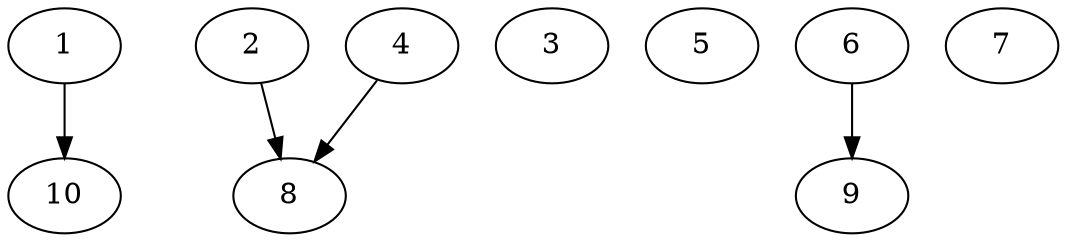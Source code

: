 // DAG automatically generated by daggen at Thu Oct  3 13:58:05 2019
// ./daggen --dot -n 10 --ccr 0.5 --fat 0.9 --regular 0.9 --density 0.5 --mindata 5242880 --maxdata 52428800 
digraph G {
  1 [size="79276032", alpha="0.18", expect_size="39638016"] 
  1 -> 10 [size ="39638016"]
  2 [size="94504960", alpha="0.20", expect_size="47252480"] 
  2 -> 8 [size ="47252480"]
  3 [size="69060608", alpha="0.05", expect_size="34530304"] 
  4 [size="54915072", alpha="0.15", expect_size="27457536"] 
  4 -> 8 [size ="27457536"]
  5 [size="63938560", alpha="0.18", expect_size="31969280"] 
  6 [size="50210816", alpha="0.01", expect_size="25105408"] 
  6 -> 9 [size ="25105408"]
  7 [size="59457536", alpha="0.08", expect_size="29728768"] 
  8 [size="90449920", alpha="0.19", expect_size="45224960"] 
  9 [size="35106816", alpha="0.08", expect_size="17553408"] 
  10 [size="93229056", alpha="0.04", expect_size="46614528"] 
}

